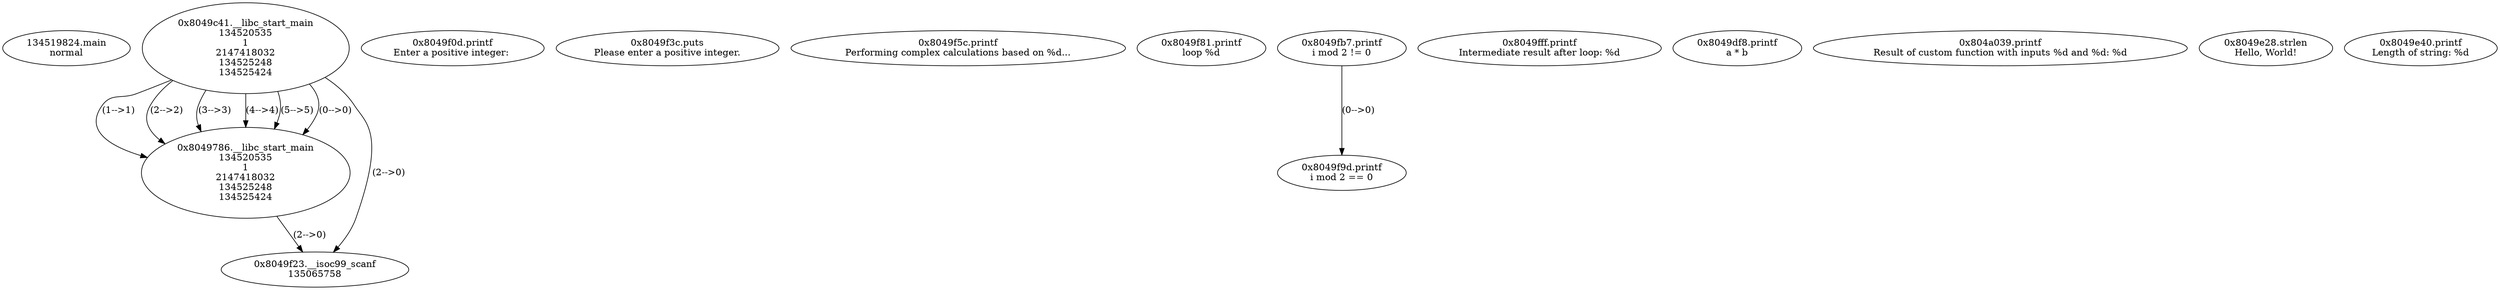 // Global SCDG with merge call
digraph {
	0 [label="134519824.main
normal"]
	1 [label="0x8049c41.__libc_start_main
134520535
1
2147418032
134525248
134525424"]
	2 [label="0x8049786.__libc_start_main
134520535
1
2147418032
134525248
134525424"]
	1 -> 2 [label="(1-->1)"]
	1 -> 2 [label="(2-->2)"]
	1 -> 2 [label="(3-->3)"]
	1 -> 2 [label="(4-->4)"]
	1 -> 2 [label="(5-->5)"]
	1 -> 2 [label="(0-->0)"]
	3 [label="0x8049f0d.printf
Enter a positive integer: "]
	4 [label="0x8049f23.__isoc99_scanf
135065758"]
	1 -> 4 [label="(2-->0)"]
	2 -> 4 [label="(2-->0)"]
	5 [label="0x8049f3c.puts
Please enter a positive integer."]
	6 [label="0x8049f5c.printf
Performing complex calculations based on %d...
"]
	7 [label="0x8049f81.printf
loop %d"]
	8 [label="0x8049fb7.printf
i mod 2 != 0"]
	9 [label="0x8049f9d.printf
i mod 2 == 0"]
	8 -> 9 [label="(0-->0)"]
	10 [label="0x8049fff.printf
Intermediate result after loop: %d
"]
	11 [label="0x8049df8.printf
a * b"]
	12 [label="0x804a039.printf
Result of custom function with inputs %d and %d: %d
"]
	13 [label="0x8049e28.strlen
Hello, World!"]
	14 [label="0x8049e40.printf
Length of string: %d
"]
}
